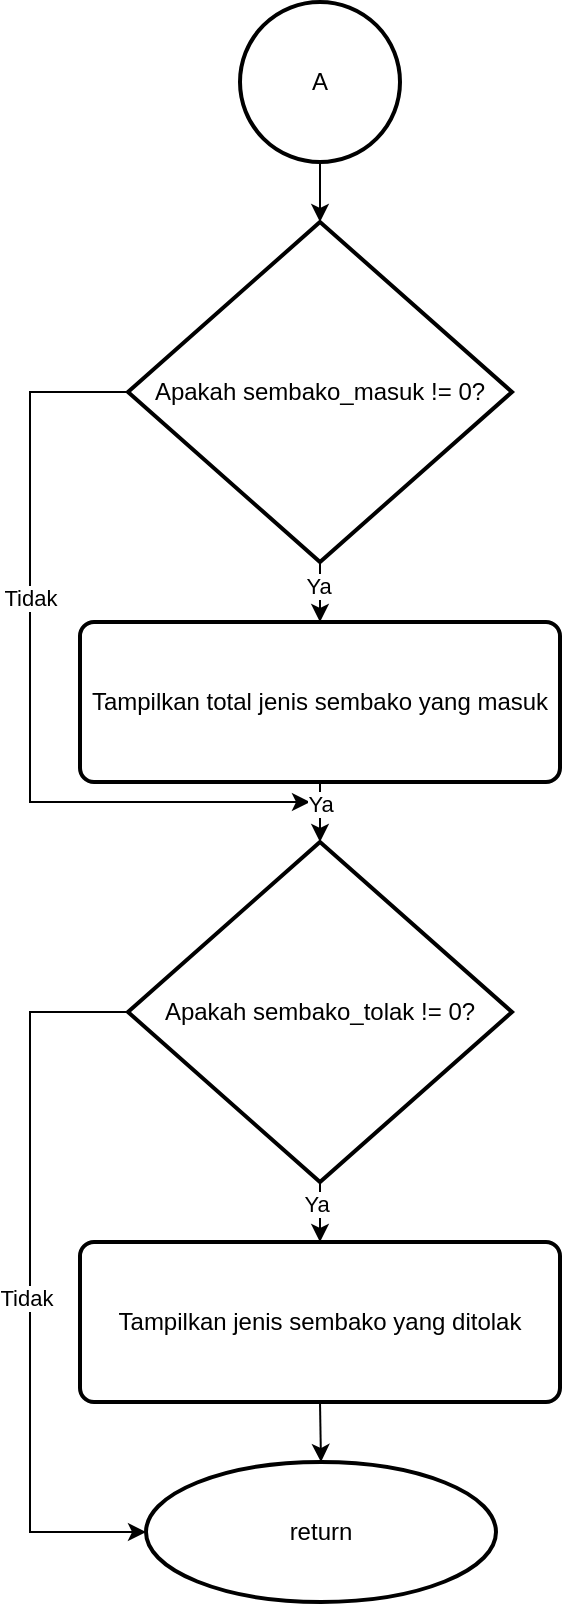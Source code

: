 <mxfile version="23.1.5" type="device">
  <diagram name="Page-1" id="pIJavBY0yzTweW4xneVl">
    <mxGraphModel dx="-774" dy="602" grid="1" gridSize="10" guides="1" tooltips="1" connect="1" arrows="1" fold="1" page="1" pageScale="1" pageWidth="850" pageHeight="1100" math="0" shadow="0">
      <root>
        <mxCell id="0" />
        <mxCell id="1" parent="0" />
        <mxCell id="QMrcfkrz4umueREDc8aF-57" value="A" style="ellipse;whiteSpace=wrap;html=1;aspect=fixed;strokeWidth=2;" parent="1" vertex="1">
          <mxGeometry x="2085" y="40" width="80" height="80" as="geometry" />
        </mxCell>
        <mxCell id="QMrcfkrz4umueREDc8aF-64" style="edgeStyle=orthogonalEdgeStyle;rounded=0;orthogonalLoop=1;jettySize=auto;html=1;exitX=0.5;exitY=1;exitDx=0;exitDy=0;exitPerimeter=0;entryX=0.5;entryY=0;entryDx=0;entryDy=0;" parent="1" source="QMrcfkrz4umueREDc8aF-58" target="QMrcfkrz4umueREDc8aF-59" edge="1">
          <mxGeometry relative="1" as="geometry" />
        </mxCell>
        <mxCell id="QMrcfkrz4umueREDc8aF-67" value="Ya" style="edgeLabel;html=1;align=center;verticalAlign=middle;resizable=0;points=[];" parent="QMrcfkrz4umueREDc8aF-64" vertex="1" connectable="0">
          <mxGeometry x="-0.212" y="-1" relative="1" as="geometry">
            <mxPoint as="offset" />
          </mxGeometry>
        </mxCell>
        <mxCell id="QMrcfkrz4umueREDc8aF-71" style="edgeStyle=orthogonalEdgeStyle;rounded=0;orthogonalLoop=1;jettySize=auto;html=1;exitX=0;exitY=0.5;exitDx=0;exitDy=0;exitPerimeter=0;" parent="1" source="QMrcfkrz4umueREDc8aF-58" edge="1">
          <mxGeometry relative="1" as="geometry">
            <mxPoint x="2120" y="440" as="targetPoint" />
            <Array as="points">
              <mxPoint x="1980" y="235" />
              <mxPoint x="1980" y="440" />
            </Array>
          </mxGeometry>
        </mxCell>
        <mxCell id="QMrcfkrz4umueREDc8aF-74" value="Tidak" style="edgeLabel;html=1;align=center;verticalAlign=middle;resizable=0;points=[];" parent="QMrcfkrz4umueREDc8aF-71" vertex="1" connectable="0">
          <mxGeometry x="-0.232" relative="1" as="geometry">
            <mxPoint as="offset" />
          </mxGeometry>
        </mxCell>
        <mxCell id="QMrcfkrz4umueREDc8aF-58" value="Apakah sembako_masuk != 0?" style="strokeWidth=2;html=1;shape=mxgraph.flowchart.decision;whiteSpace=wrap;" parent="1" vertex="1">
          <mxGeometry x="2029" y="150" width="192" height="170" as="geometry" />
        </mxCell>
        <mxCell id="QMrcfkrz4umueREDc8aF-59" value="Tampilkan total jenis sembako yang masuk" style="rounded=1;whiteSpace=wrap;html=1;absoluteArcSize=1;arcSize=14;strokeWidth=2;" parent="1" vertex="1">
          <mxGeometry x="2005" y="350" width="240" height="80" as="geometry" />
        </mxCell>
        <mxCell id="QMrcfkrz4umueREDc8aF-66" style="edgeStyle=orthogonalEdgeStyle;rounded=0;orthogonalLoop=1;jettySize=auto;html=1;exitX=0.5;exitY=1;exitDx=0;exitDy=0;exitPerimeter=0;entryX=0.5;entryY=0;entryDx=0;entryDy=0;" parent="1" source="QMrcfkrz4umueREDc8aF-60" target="QMrcfkrz4umueREDc8aF-62" edge="1">
          <mxGeometry relative="1" as="geometry" />
        </mxCell>
        <mxCell id="QMrcfkrz4umueREDc8aF-69" value="Ya" style="edgeLabel;html=1;align=center;verticalAlign=middle;resizable=0;points=[];" parent="QMrcfkrz4umueREDc8aF-66" vertex="1" connectable="0">
          <mxGeometry x="-0.273" y="-2" relative="1" as="geometry">
            <mxPoint as="offset" />
          </mxGeometry>
        </mxCell>
        <mxCell id="QMrcfkrz4umueREDc8aF-60" value="Apakah sembako_tolak != 0?" style="strokeWidth=2;html=1;shape=mxgraph.flowchart.decision;whiteSpace=wrap;" parent="1" vertex="1">
          <mxGeometry x="2029" y="460" width="192" height="170" as="geometry" />
        </mxCell>
        <mxCell id="QMrcfkrz4umueREDc8aF-62" value="Tampilkan jenis sembako yang ditolak" style="rounded=1;whiteSpace=wrap;html=1;absoluteArcSize=1;arcSize=14;strokeWidth=2;" parent="1" vertex="1">
          <mxGeometry x="2005" y="660" width="240" height="80" as="geometry" />
        </mxCell>
        <mxCell id="QMrcfkrz4umueREDc8aF-63" style="edgeStyle=orthogonalEdgeStyle;rounded=0;orthogonalLoop=1;jettySize=auto;html=1;exitX=0.5;exitY=1;exitDx=0;exitDy=0;entryX=0.5;entryY=0;entryDx=0;entryDy=0;entryPerimeter=0;" parent="1" source="QMrcfkrz4umueREDc8aF-57" target="QMrcfkrz4umueREDc8aF-58" edge="1">
          <mxGeometry relative="1" as="geometry" />
        </mxCell>
        <mxCell id="QMrcfkrz4umueREDc8aF-65" style="edgeStyle=orthogonalEdgeStyle;rounded=0;orthogonalLoop=1;jettySize=auto;html=1;exitX=0.5;exitY=1;exitDx=0;exitDy=0;entryX=0.5;entryY=0;entryDx=0;entryDy=0;entryPerimeter=0;" parent="1" source="QMrcfkrz4umueREDc8aF-59" target="QMrcfkrz4umueREDc8aF-60" edge="1">
          <mxGeometry relative="1" as="geometry" />
        </mxCell>
        <mxCell id="QMrcfkrz4umueREDc8aF-68" value="Ya" style="edgeLabel;html=1;align=center;verticalAlign=middle;resizable=0;points=[];" parent="QMrcfkrz4umueREDc8aF-65" vertex="1" connectable="0">
          <mxGeometry x="-0.273" relative="1" as="geometry">
            <mxPoint as="offset" />
          </mxGeometry>
        </mxCell>
        <mxCell id="QMrcfkrz4umueREDc8aF-70" value="return" style="strokeWidth=2;html=1;shape=mxgraph.flowchart.start_1;whiteSpace=wrap;" parent="1" vertex="1">
          <mxGeometry x="2038" y="770" width="175" height="70" as="geometry" />
        </mxCell>
        <mxCell id="QMrcfkrz4umueREDc8aF-72" style="edgeStyle=orthogonalEdgeStyle;rounded=0;orthogonalLoop=1;jettySize=auto;html=1;exitX=0.5;exitY=1;exitDx=0;exitDy=0;entryX=0.5;entryY=0;entryDx=0;entryDy=0;entryPerimeter=0;" parent="1" source="QMrcfkrz4umueREDc8aF-62" target="QMrcfkrz4umueREDc8aF-70" edge="1">
          <mxGeometry relative="1" as="geometry" />
        </mxCell>
        <mxCell id="QMrcfkrz4umueREDc8aF-73" style="edgeStyle=orthogonalEdgeStyle;rounded=0;orthogonalLoop=1;jettySize=auto;html=1;exitX=0;exitY=0.5;exitDx=0;exitDy=0;exitPerimeter=0;entryX=0;entryY=0.5;entryDx=0;entryDy=0;entryPerimeter=0;" parent="1" source="QMrcfkrz4umueREDc8aF-60" target="QMrcfkrz4umueREDc8aF-70" edge="1">
          <mxGeometry relative="1" as="geometry">
            <Array as="points">
              <mxPoint x="1980" y="545" />
              <mxPoint x="1980" y="805" />
            </Array>
          </mxGeometry>
        </mxCell>
        <mxCell id="QMrcfkrz4umueREDc8aF-75" value="Tidak" style="edgeLabel;html=1;align=center;verticalAlign=middle;resizable=0;points=[];" parent="QMrcfkrz4umueREDc8aF-73" vertex="1" connectable="0">
          <mxGeometry x="0.047" y="-2" relative="1" as="geometry">
            <mxPoint as="offset" />
          </mxGeometry>
        </mxCell>
      </root>
    </mxGraphModel>
  </diagram>
</mxfile>
